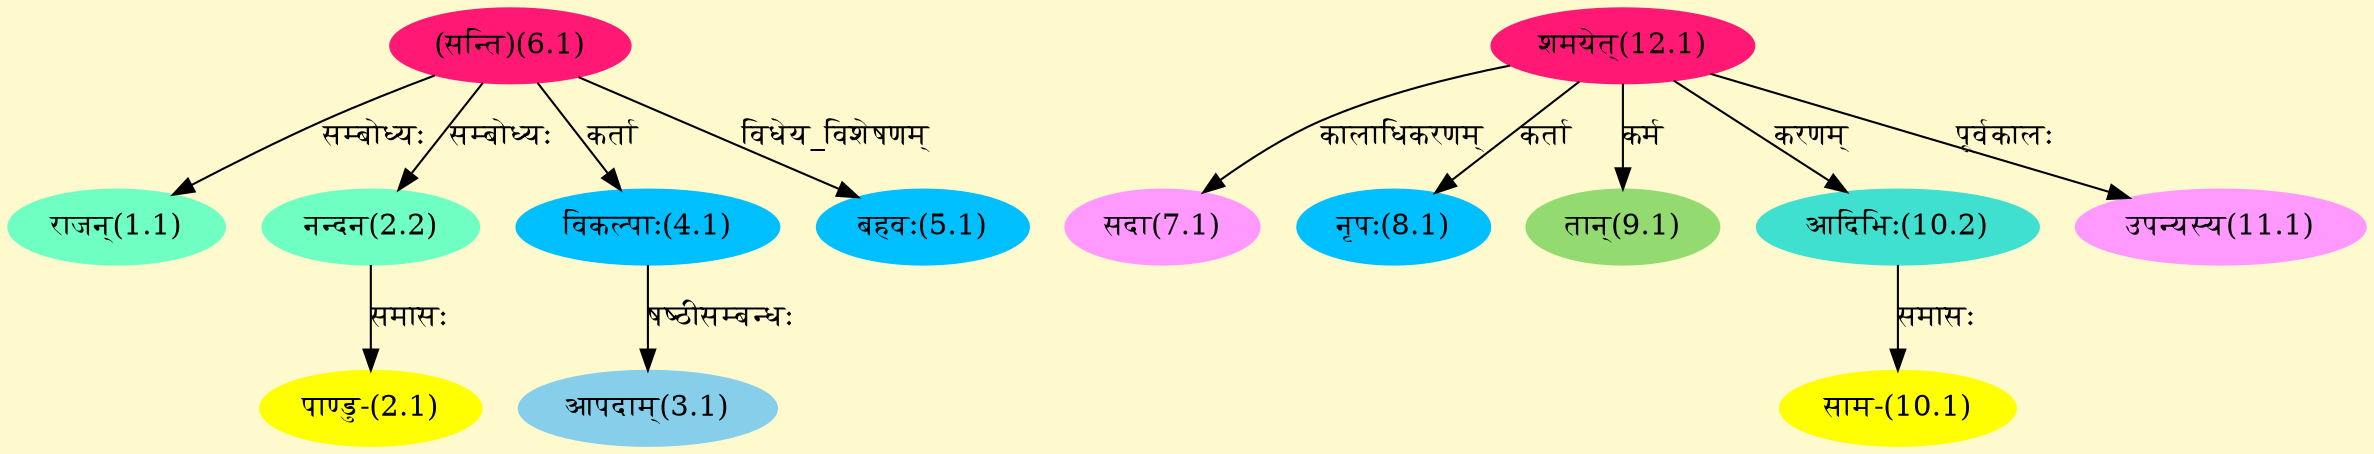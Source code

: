 digraph G{
rankdir=BT;
 compound=true;
 bgcolor="lemonchiffon1";
Node1_1 [style=filled, color="#6FFFC3" label = "राजन्(1.1)"]
Node6_1 [style=filled, color="#FF1975" label = "(सन्ति)(6.1)"]
Node2_1 [style=filled, color="#FFFF00" label = "पाण्डु-(2.1)"]
Node2_2 [style=filled, color="#6FFFC3" label = "नन्दन(2.2)"]
Node3_1 [style=filled, color="#87CEEB" label = "आपदाम्(3.1)"]
Node4_1 [style=filled, color="#00BFFF" label = "विकल्पाः(4.1)"]
Node5_1 [style=filled, color="#00BFFF" label = "बहवः(5.1)"]
Node7_1 [style=filled, color="#FF99FF" label = "सदा(7.1)"]
Node12_1 [style=filled, color="#FF1975" label = "शमयेत्(12.1)"]
Node8_1 [style=filled, color="#00BFFF" label = "नृपः(8.1)"]
Node9_1 [style=filled, color="#93DB70" label = "तान्(9.1)"]
Node10_1 [style=filled, color="#FFFF00" label = "साम-(10.1)"]
Node10_2 [style=filled, color="#40E0D0" label = "आदिभिः(10.2)"]
Node11_1 [style=filled, color="#FF99FF" label = "उपन्यस्य(11.1)"]
/* Start of Relations section */

Node1_1 -> Node6_1 [  label="सम्बोध्यः"  dir="back" ]
Node2_1 -> Node2_2 [  label="समासः"  dir="back" ]
Node2_2 -> Node6_1 [  label="सम्बोध्यः"  dir="back" ]
Node3_1 -> Node4_1 [  label="षष्ठीसम्बन्धः"  dir="back" ]
Node4_1 -> Node6_1 [  label="कर्ता"  dir="back" ]
Node5_1 -> Node6_1 [  label="विधेय_विशेषणम्"  dir="back" ]
Node7_1 -> Node12_1 [  label="कालाधिकरणम्"  dir="back" ]
Node8_1 -> Node12_1 [  label="कर्ता"  dir="back" ]
Node9_1 -> Node12_1 [  label="कर्म"  dir="back" ]
Node10_1 -> Node10_2 [  label="समासः"  dir="back" ]
Node10_2 -> Node12_1 [  label="करणम्"  dir="back" ]
Node11_1 -> Node12_1 [  label="पूर्वकालः"  dir="back" ]
}
